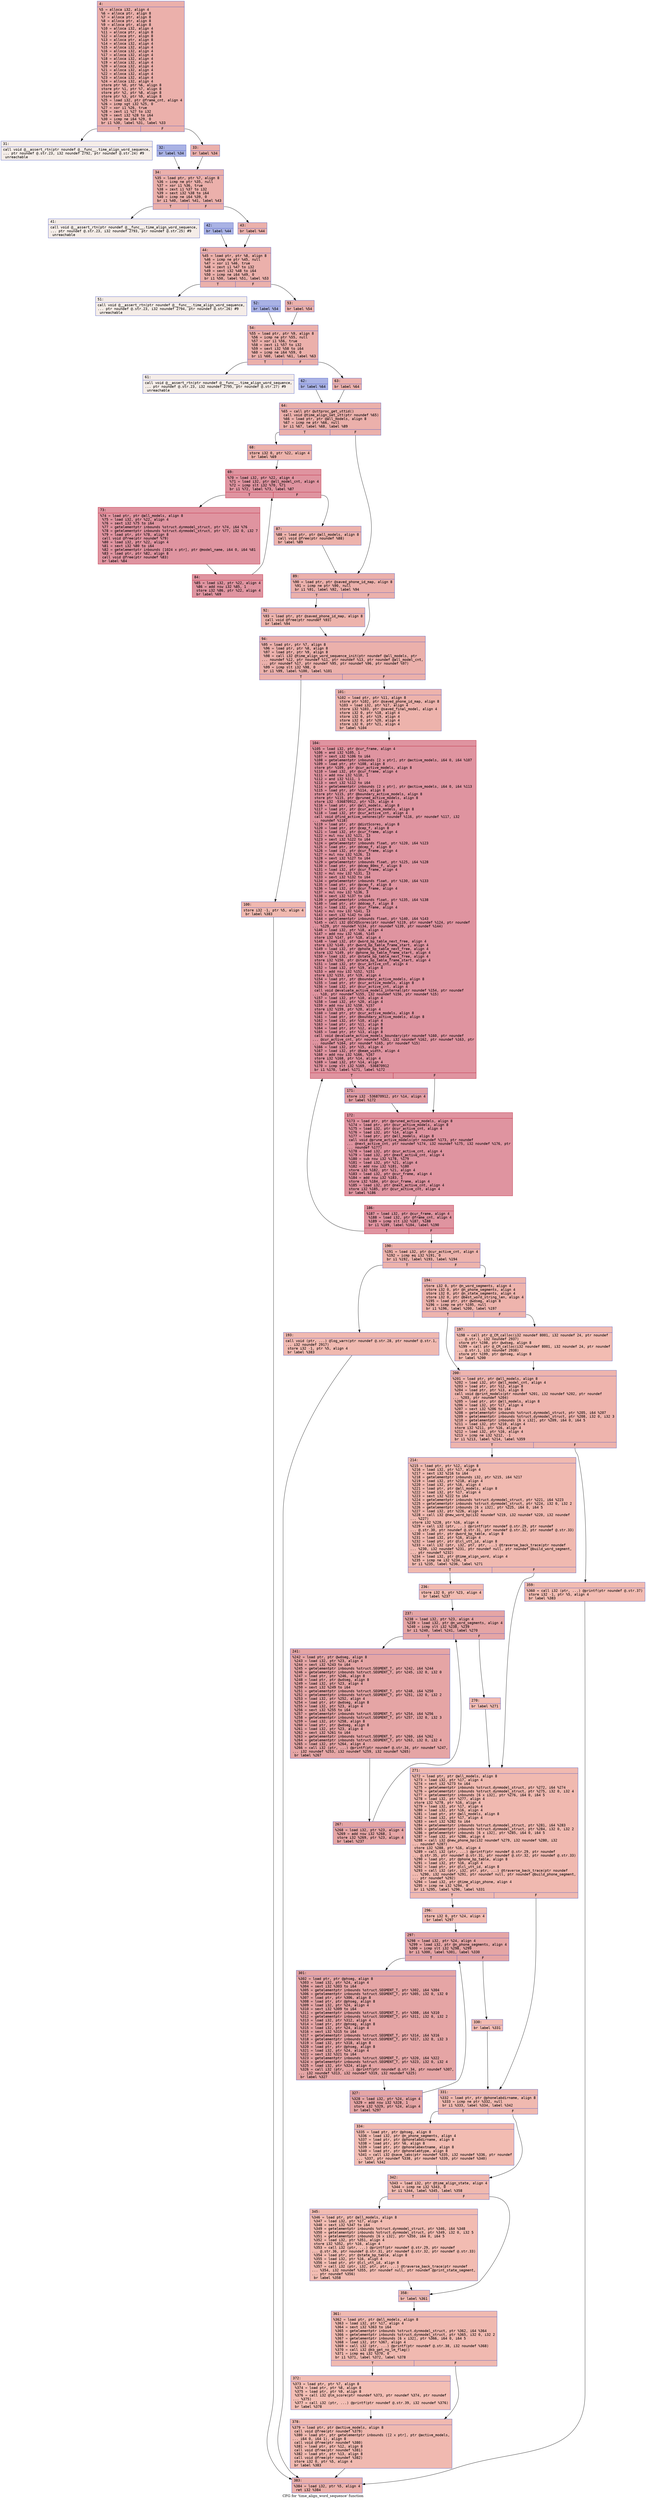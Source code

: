 digraph "CFG for 'time_align_word_sequence' function" {
	label="CFG for 'time_align_word_sequence' function";

	Node0x600000d3d810 [shape=record,color="#3d50c3ff", style=filled, fillcolor="#d24b4070" fontname="Courier",label="{4:\l|  %5 = alloca i32, align 4\l  %6 = alloca ptr, align 8\l  %7 = alloca ptr, align 8\l  %8 = alloca ptr, align 8\l  %9 = alloca ptr, align 8\l  %10 = alloca i32, align 4\l  %11 = alloca ptr, align 8\l  %12 = alloca ptr, align 8\l  %13 = alloca ptr, align 8\l  %14 = alloca i32, align 4\l  %15 = alloca i32, align 4\l  %16 = alloca i32, align 4\l  %17 = alloca i32, align 4\l  %18 = alloca i32, align 4\l  %19 = alloca i32, align 4\l  %20 = alloca i32, align 4\l  %21 = alloca i32, align 4\l  %22 = alloca i32, align 4\l  %23 = alloca i32, align 4\l  %24 = alloca i32, align 4\l  store ptr %0, ptr %6, align 8\l  store ptr %1, ptr %7, align 8\l  store ptr %2, ptr %8, align 8\l  store ptr %3, ptr %9, align 8\l  %25 = load i32, ptr @frame_cnt, align 4\l  %26 = icmp sgt i32 %25, 0\l  %27 = xor i1 %26, true\l  %28 = zext i1 %27 to i32\l  %29 = sext i32 %28 to i64\l  %30 = icmp ne i64 %29, 0\l  br i1 %30, label %31, label %33\l|{<s0>T|<s1>F}}"];
	Node0x600000d3d810:s0 -> Node0x600000d3d860[tooltip="4 -> 31\nProbability 0.00%" ];
	Node0x600000d3d810:s1 -> Node0x600000d3d900[tooltip="4 -> 33\nProbability 100.00%" ];
	Node0x600000d3d860 [shape=record,color="#3d50c3ff", style=filled, fillcolor="#e8d6cc70" fontname="Courier",label="{31:\l|  call void @__assert_rtn(ptr noundef @__func__.time_align_word_sequence,\l... ptr noundef @.str.23, i32 noundef 2792, ptr noundef @.str.24) #9\l  unreachable\l}"];
	Node0x600000d3d8b0 [shape=record,color="#3d50c3ff", style=filled, fillcolor="#3d50c370" fontname="Courier",label="{32:\l|  br label %34\l}"];
	Node0x600000d3d8b0 -> Node0x600000d3d950[tooltip="32 -> 34\nProbability 100.00%" ];
	Node0x600000d3d900 [shape=record,color="#3d50c3ff", style=filled, fillcolor="#d24b4070" fontname="Courier",label="{33:\l|  br label %34\l}"];
	Node0x600000d3d900 -> Node0x600000d3d950[tooltip="33 -> 34\nProbability 100.00%" ];
	Node0x600000d3d950 [shape=record,color="#3d50c3ff", style=filled, fillcolor="#d24b4070" fontname="Courier",label="{34:\l|  %35 = load ptr, ptr %7, align 8\l  %36 = icmp ne ptr %35, null\l  %37 = xor i1 %36, true\l  %38 = zext i1 %37 to i32\l  %39 = sext i32 %38 to i64\l  %40 = icmp ne i64 %39, 0\l  br i1 %40, label %41, label %43\l|{<s0>T|<s1>F}}"];
	Node0x600000d3d950:s0 -> Node0x600000d3d9a0[tooltip="34 -> 41\nProbability 0.00%" ];
	Node0x600000d3d950:s1 -> Node0x600000d3da40[tooltip="34 -> 43\nProbability 100.00%" ];
	Node0x600000d3d9a0 [shape=record,color="#3d50c3ff", style=filled, fillcolor="#e8d6cc70" fontname="Courier",label="{41:\l|  call void @__assert_rtn(ptr noundef @__func__.time_align_word_sequence,\l... ptr noundef @.str.23, i32 noundef 2793, ptr noundef @.str.25) #9\l  unreachable\l}"];
	Node0x600000d3d9f0 [shape=record,color="#3d50c3ff", style=filled, fillcolor="#3d50c370" fontname="Courier",label="{42:\l|  br label %44\l}"];
	Node0x600000d3d9f0 -> Node0x600000d3da90[tooltip="42 -> 44\nProbability 100.00%" ];
	Node0x600000d3da40 [shape=record,color="#3d50c3ff", style=filled, fillcolor="#d24b4070" fontname="Courier",label="{43:\l|  br label %44\l}"];
	Node0x600000d3da40 -> Node0x600000d3da90[tooltip="43 -> 44\nProbability 100.00%" ];
	Node0x600000d3da90 [shape=record,color="#3d50c3ff", style=filled, fillcolor="#d24b4070" fontname="Courier",label="{44:\l|  %45 = load ptr, ptr %8, align 8\l  %46 = icmp ne ptr %45, null\l  %47 = xor i1 %46, true\l  %48 = zext i1 %47 to i32\l  %49 = sext i32 %48 to i64\l  %50 = icmp ne i64 %49, 0\l  br i1 %50, label %51, label %53\l|{<s0>T|<s1>F}}"];
	Node0x600000d3da90:s0 -> Node0x600000d3dae0[tooltip="44 -> 51\nProbability 0.00%" ];
	Node0x600000d3da90:s1 -> Node0x600000d3db80[tooltip="44 -> 53\nProbability 100.00%" ];
	Node0x600000d3dae0 [shape=record,color="#3d50c3ff", style=filled, fillcolor="#e8d6cc70" fontname="Courier",label="{51:\l|  call void @__assert_rtn(ptr noundef @__func__.time_align_word_sequence,\l... ptr noundef @.str.23, i32 noundef 2794, ptr noundef @.str.26) #9\l  unreachable\l}"];
	Node0x600000d3db30 [shape=record,color="#3d50c3ff", style=filled, fillcolor="#3d50c370" fontname="Courier",label="{52:\l|  br label %54\l}"];
	Node0x600000d3db30 -> Node0x600000d3dbd0[tooltip="52 -> 54\nProbability 100.00%" ];
	Node0x600000d3db80 [shape=record,color="#3d50c3ff", style=filled, fillcolor="#d24b4070" fontname="Courier",label="{53:\l|  br label %54\l}"];
	Node0x600000d3db80 -> Node0x600000d3dbd0[tooltip="53 -> 54\nProbability 100.00%" ];
	Node0x600000d3dbd0 [shape=record,color="#3d50c3ff", style=filled, fillcolor="#d24b4070" fontname="Courier",label="{54:\l|  %55 = load ptr, ptr %9, align 8\l  %56 = icmp ne ptr %55, null\l  %57 = xor i1 %56, true\l  %58 = zext i1 %57 to i32\l  %59 = sext i32 %58 to i64\l  %60 = icmp ne i64 %59, 0\l  br i1 %60, label %61, label %63\l|{<s0>T|<s1>F}}"];
	Node0x600000d3dbd0:s0 -> Node0x600000d3dc20[tooltip="54 -> 61\nProbability 0.00%" ];
	Node0x600000d3dbd0:s1 -> Node0x600000d3dcc0[tooltip="54 -> 63\nProbability 100.00%" ];
	Node0x600000d3dc20 [shape=record,color="#3d50c3ff", style=filled, fillcolor="#e8d6cc70" fontname="Courier",label="{61:\l|  call void @__assert_rtn(ptr noundef @__func__.time_align_word_sequence,\l... ptr noundef @.str.23, i32 noundef 2795, ptr noundef @.str.27) #9\l  unreachable\l}"];
	Node0x600000d3dc70 [shape=record,color="#3d50c3ff", style=filled, fillcolor="#3d50c370" fontname="Courier",label="{62:\l|  br label %64\l}"];
	Node0x600000d3dc70 -> Node0x600000d3dd10[tooltip="62 -> 64\nProbability 100.00%" ];
	Node0x600000d3dcc0 [shape=record,color="#3d50c3ff", style=filled, fillcolor="#d24b4070" fontname="Courier",label="{63:\l|  br label %64\l}"];
	Node0x600000d3dcc0 -> Node0x600000d3dd10[tooltip="63 -> 64\nProbability 100.00%" ];
	Node0x600000d3dd10 [shape=record,color="#3d50c3ff", style=filled, fillcolor="#d24b4070" fontname="Courier",label="{64:\l|  %65 = call ptr @uttproc_get_uttid()\l  call void @time_align_set_utt(ptr noundef %65)\l  %66 = load ptr, ptr @all_models, align 8\l  %67 = icmp ne ptr %66, null\l  br i1 %67, label %68, label %89\l|{<s0>T|<s1>F}}"];
	Node0x600000d3dd10:s0 -> Node0x600000d3dd60[tooltip="64 -> 68\nProbability 62.50%" ];
	Node0x600000d3dd10:s1 -> Node0x600000d3def0[tooltip="64 -> 89\nProbability 37.50%" ];
	Node0x600000d3dd60 [shape=record,color="#3d50c3ff", style=filled, fillcolor="#d6524470" fontname="Courier",label="{68:\l|  store i32 0, ptr %22, align 4\l  br label %69\l}"];
	Node0x600000d3dd60 -> Node0x600000d3ddb0[tooltip="68 -> 69\nProbability 100.00%" ];
	Node0x600000d3ddb0 [shape=record,color="#b70d28ff", style=filled, fillcolor="#b70d2870" fontname="Courier",label="{69:\l|  %70 = load i32, ptr %22, align 4\l  %71 = load i32, ptr @all_model_cnt, align 4\l  %72 = icmp slt i32 %70, %71\l  br i1 %72, label %73, label %87\l|{<s0>T|<s1>F}}"];
	Node0x600000d3ddb0:s0 -> Node0x600000d3de00[tooltip="69 -> 73\nProbability 96.88%" ];
	Node0x600000d3ddb0:s1 -> Node0x600000d3dea0[tooltip="69 -> 87\nProbability 3.12%" ];
	Node0x600000d3de00 [shape=record,color="#b70d28ff", style=filled, fillcolor="#b70d2870" fontname="Courier",label="{73:\l|  %74 = load ptr, ptr @all_models, align 8\l  %75 = load i32, ptr %22, align 4\l  %76 = sext i32 %75 to i64\l  %77 = getelementptr inbounds %struct.dynmodel_struct, ptr %74, i64 %76\l  %78 = getelementptr inbounds %struct.dynmodel_struct, ptr %77, i32 0, i32 7\l  %79 = load ptr, ptr %78, align 8\l  call void @free(ptr noundef %79)\l  %80 = load i32, ptr %22, align 4\l  %81 = sext i32 %80 to i64\l  %82 = getelementptr inbounds [1024 x ptr], ptr @model_name, i64 0, i64 %81\l  %83 = load ptr, ptr %82, align 8\l  call void @free(ptr noundef %83)\l  br label %84\l}"];
	Node0x600000d3de00 -> Node0x600000d3de50[tooltip="73 -> 84\nProbability 100.00%" ];
	Node0x600000d3de50 [shape=record,color="#b70d28ff", style=filled, fillcolor="#b70d2870" fontname="Courier",label="{84:\l|  %85 = load i32, ptr %22, align 4\l  %86 = add nsw i32 %85, 1\l  store i32 %86, ptr %22, align 4\l  br label %69\l}"];
	Node0x600000d3de50 -> Node0x600000d3ddb0[tooltip="84 -> 69\nProbability 100.00%" ];
	Node0x600000d3dea0 [shape=record,color="#3d50c3ff", style=filled, fillcolor="#d6524470" fontname="Courier",label="{87:\l|  %88 = load ptr, ptr @all_models, align 8\l  call void @free(ptr noundef %88)\l  br label %89\l}"];
	Node0x600000d3dea0 -> Node0x600000d3def0[tooltip="87 -> 89\nProbability 100.00%" ];
	Node0x600000d3def0 [shape=record,color="#3d50c3ff", style=filled, fillcolor="#d24b4070" fontname="Courier",label="{89:\l|  %90 = load ptr, ptr @saved_phone_id_map, align 8\l  %91 = icmp ne ptr %90, null\l  br i1 %91, label %92, label %94\l|{<s0>T|<s1>F}}"];
	Node0x600000d3def0:s0 -> Node0x600000d3df40[tooltip="89 -> 92\nProbability 62.50%" ];
	Node0x600000d3def0:s1 -> Node0x600000d3df90[tooltip="89 -> 94\nProbability 37.50%" ];
	Node0x600000d3df40 [shape=record,color="#3d50c3ff", style=filled, fillcolor="#d6524470" fontname="Courier",label="{92:\l|  %93 = load ptr, ptr @saved_phone_id_map, align 8\l  call void @free(ptr noundef %93)\l  br label %94\l}"];
	Node0x600000d3df40 -> Node0x600000d3df90[tooltip="92 -> 94\nProbability 100.00%" ];
	Node0x600000d3df90 [shape=record,color="#3d50c3ff", style=filled, fillcolor="#d24b4070" fontname="Courier",label="{94:\l|  %95 = load ptr, ptr %7, align 8\l  %96 = load ptr, ptr %8, align 8\l  %97 = load ptr, ptr %9, align 8\l  %98 = call i32 @time_align_word_sequence_init(ptr noundef @all_models, ptr\l... noundef %12, ptr noundef %11, ptr noundef %13, ptr noundef @all_model_cnt,\l... ptr noundef %17, ptr noundef %95, ptr noundef %96, ptr noundef %97)\l  %99 = icmp slt i32 %98, 0\l  br i1 %99, label %100, label %101\l|{<s0>T|<s1>F}}"];
	Node0x600000d3df90:s0 -> Node0x600000d3dfe0[tooltip="94 -> 100\nProbability 37.50%" ];
	Node0x600000d3df90:s1 -> Node0x600000d3e030[tooltip="94 -> 101\nProbability 62.50%" ];
	Node0x600000d3dfe0 [shape=record,color="#3d50c3ff", style=filled, fillcolor="#dc5d4a70" fontname="Courier",label="{100:\l|  store i32 -1, ptr %5, align 4\l  br label %383\l}"];
	Node0x600000d3dfe0 -> Node0x600000d3e9e0[tooltip="100 -> 383\nProbability 100.00%" ];
	Node0x600000d3e030 [shape=record,color="#3d50c3ff", style=filled, fillcolor="#d6524470" fontname="Courier",label="{101:\l|  %102 = load ptr, ptr %11, align 8\l  store ptr %102, ptr @saved_phone_id_map, align 8\l  %103 = load i32, ptr %17, align 4\l  store i32 %103, ptr @saved_final_model, align 4\l  store i32 0, ptr %18, align 4\l  store i32 0, ptr %19, align 4\l  store i32 0, ptr %20, align 4\l  store i32 0, ptr %21, align 4\l  br label %104\l}"];
	Node0x600000d3e030 -> Node0x600000d3e080[tooltip="101 -> 104\nProbability 100.00%" ];
	Node0x600000d3e080 [shape=record,color="#b70d28ff", style=filled, fillcolor="#b70d2870" fontname="Courier",label="{104:\l|  %105 = load i32, ptr @cur_frame, align 4\l  %106 = and i32 %105, 1\l  %107 = sext i32 %106 to i64\l  %108 = getelementptr inbounds [2 x ptr], ptr @active_models, i64 0, i64 %107\l  %109 = load ptr, ptr %108, align 8\l  store ptr %109, ptr @cur_active_models, align 8\l  %110 = load i32, ptr @cur_frame, align 4\l  %111 = add nsw i32 %110, 1\l  %112 = and i32 %111, 1\l  %113 = sext i32 %112 to i64\l  %114 = getelementptr inbounds [2 x ptr], ptr @active_models, i64 0, i64 %113\l  %115 = load ptr, ptr %114, align 8\l  store ptr %115, ptr @boundary_active_models, align 8\l  store ptr %115, ptr @pruned_active_models, align 8\l  store i32 -536870912, ptr %15, align 4\l  %116 = load ptr, ptr @all_models, align 8\l  %117 = load ptr, ptr @cur_active_models, align 8\l  %118 = load i32, ptr @cur_active_cnt, align 4\l  call void @find_active_senones(ptr noundef %116, ptr noundef %117, i32\l... noundef %118)\l  %119 = load ptr, ptr @distScores, align 8\l  %120 = load ptr, ptr @cep_f, align 8\l  %121 = load i32, ptr @cur_frame, align 4\l  %122 = mul nsw i32 %121, 13\l  %123 = sext i32 %122 to i64\l  %124 = getelementptr inbounds float, ptr %120, i64 %123\l  %125 = load ptr, ptr @dcep_f, align 8\l  %126 = load i32, ptr @cur_frame, align 4\l  %127 = mul nsw i32 %126, 13\l  %128 = sext i32 %127 to i64\l  %129 = getelementptr inbounds float, ptr %125, i64 %128\l  %130 = load ptr, ptr @dcep_80ms_f, align 8\l  %131 = load i32, ptr @cur_frame, align 4\l  %132 = mul nsw i32 %131, 13\l  %133 = sext i32 %132 to i64\l  %134 = getelementptr inbounds float, ptr %130, i64 %133\l  %135 = load ptr, ptr @pcep_f, align 8\l  %136 = load i32, ptr @cur_frame, align 4\l  %137 = mul nsw i32 %136, 3\l  %138 = sext i32 %137 to i64\l  %139 = getelementptr inbounds float, ptr %135, i64 %138\l  %140 = load ptr, ptr @ddcep_f, align 8\l  %141 = load i32, ptr @cur_frame, align 4\l  %142 = mul nsw i32 %141, 13\l  %143 = sext i32 %142 to i64\l  %144 = getelementptr inbounds float, ptr %140, i64 %143\l  %145 = call i32 @SCVQScores(ptr noundef %119, ptr noundef %124, ptr noundef\l... %129, ptr noundef %134, ptr noundef %139, ptr noundef %144)\l  %146 = load i32, ptr %18, align 4\l  %147 = add nsw i32 %146, %145\l  store i32 %147, ptr %18, align 4\l  %148 = load i32, ptr @word_bp_table_next_free, align 4\l  store i32 %148, ptr @word_bp_table_frame_start, align 4\l  %149 = load i32, ptr @phone_bp_table_next_free, align 4\l  store i32 %149, ptr @phone_bp_table_frame_start, align 4\l  %150 = load i32, ptr @state_bp_table_next_free, align 4\l  store i32 %150, ptr @state_bp_table_frame_start, align 4\l  %151 = load i32, ptr @cur_active_cnt, align 4\l  %152 = load i32, ptr %19, align 4\l  %153 = add nsw i32 %152, %151\l  store i32 %153, ptr %19, align 4\l  %154 = load ptr, ptr @boundary_active_models, align 8\l  %155 = load ptr, ptr @cur_active_models, align 8\l  %156 = load i32, ptr @cur_active_cnt, align 4\l  call void @evaluate_active_models_internal(ptr noundef %154, ptr noundef\l... %10, ptr noundef %155, i32 noundef %156, ptr noundef %15)\l  %157 = load i32, ptr %10, align 4\l  %158 = load i32, ptr %20, align 4\l  %159 = add nsw i32 %158, %157\l  store i32 %159, ptr %20, align 4\l  %160 = load ptr, ptr @cur_active_models, align 8\l  %161 = load ptr, ptr @boundary_active_models, align 8\l  %162 = load i32, ptr %10, align 4\l  %163 = load ptr, ptr %11, align 8\l  %164 = load ptr, ptr %12, align 8\l  %165 = load ptr, ptr %13, align 8\l  call void @evaluate_active_models_boundary(ptr noundef %160, ptr noundef\l... @cur_active_cnt, ptr noundef %161, i32 noundef %162, ptr noundef %163, ptr\l... noundef %164, ptr noundef %165, ptr noundef %15)\l  %166 = load i32, ptr %15, align 4\l  %167 = load i32, ptr @beam_width, align 4\l  %168 = add nsw i32 %166, %167\l  store i32 %168, ptr %14, align 4\l  %169 = load i32, ptr %14, align 4\l  %170 = icmp slt i32 %169, -536870912\l  br i1 %170, label %171, label %172\l|{<s0>T|<s1>F}}"];
	Node0x600000d3e080:s0 -> Node0x600000d3e0d0[tooltip="104 -> 171\nProbability 50.00%" ];
	Node0x600000d3e080:s1 -> Node0x600000d3e120[tooltip="104 -> 172\nProbability 50.00%" ];
	Node0x600000d3e0d0 [shape=record,color="#3d50c3ff", style=filled, fillcolor="#be242e70" fontname="Courier",label="{171:\l|  store i32 -536870912, ptr %14, align 4\l  br label %172\l}"];
	Node0x600000d3e0d0 -> Node0x600000d3e120[tooltip="171 -> 172\nProbability 100.00%" ];
	Node0x600000d3e120 [shape=record,color="#b70d28ff", style=filled, fillcolor="#b70d2870" fontname="Courier",label="{172:\l|  %173 = load ptr, ptr @pruned_active_models, align 8\l  %174 = load ptr, ptr @cur_active_models, align 8\l  %175 = load i32, ptr @cur_active_cnt, align 4\l  %176 = load i32, ptr %14, align 4\l  %177 = load ptr, ptr @all_models, align 8\l  call void @prune_active_models(ptr noundef %173, ptr noundef\l... @next_active_cnt, ptr noundef %174, i32 noundef %175, i32 noundef %176, ptr\l... noundef %177)\l  %178 = load i32, ptr @cur_active_cnt, align 4\l  %179 = load i32, ptr @next_active_cnt, align 4\l  %180 = sub nsw i32 %178, %179\l  %181 = load i32, ptr %21, align 4\l  %182 = add nsw i32 %181, %180\l  store i32 %182, ptr %21, align 4\l  %183 = load i32, ptr @cur_frame, align 4\l  %184 = add nsw i32 %183, 1\l  store i32 %184, ptr @cur_frame, align 4\l  %185 = load i32, ptr @next_active_cnt, align 4\l  store i32 %185, ptr @cur_active_cnt, align 4\l  br label %186\l}"];
	Node0x600000d3e120 -> Node0x600000d3e170[tooltip="172 -> 186\nProbability 100.00%" ];
	Node0x600000d3e170 [shape=record,color="#b70d28ff", style=filled, fillcolor="#b70d2870" fontname="Courier",label="{186:\l|  %187 = load i32, ptr @cur_frame, align 4\l  %188 = load i32, ptr @frame_cnt, align 4\l  %189 = icmp slt i32 %187, %188\l  br i1 %189, label %104, label %190\l|{<s0>T|<s1>F}}"];
	Node0x600000d3e170:s0 -> Node0x600000d3e080[tooltip="186 -> 104\nProbability 96.88%" ];
	Node0x600000d3e170:s1 -> Node0x600000d3e1c0[tooltip="186 -> 190\nProbability 3.12%" ];
	Node0x600000d3e1c0 [shape=record,color="#3d50c3ff", style=filled, fillcolor="#d6524470" fontname="Courier",label="{190:\l|  %191 = load i32, ptr @cur_active_cnt, align 4\l  %192 = icmp eq i32 %191, 0\l  br i1 %192, label %193, label %194\l|{<s0>T|<s1>F}}"];
	Node0x600000d3e1c0:s0 -> Node0x600000d3e210[tooltip="190 -> 193\nProbability 37.50%" ];
	Node0x600000d3e1c0:s1 -> Node0x600000d3e260[tooltip="190 -> 194\nProbability 62.50%" ];
	Node0x600000d3e210 [shape=record,color="#3d50c3ff", style=filled, fillcolor="#de614d70" fontname="Courier",label="{193:\l|  call void (ptr, ...) @log_warn(ptr noundef @.str.28, ptr noundef @.str.1,\l... i32 noundef 2917)\l  store i32 -1, ptr %5, align 4\l  br label %383\l}"];
	Node0x600000d3e210 -> Node0x600000d3e9e0[tooltip="193 -> 383\nProbability 100.00%" ];
	Node0x600000d3e260 [shape=record,color="#3d50c3ff", style=filled, fillcolor="#d8564670" fontname="Courier",label="{194:\l|  store i32 0, ptr @n_word_segments, align 4\l  store i32 0, ptr @n_phone_segments, align 4\l  store i32 0, ptr @n_state_segments, align 4\l  store i32 0, ptr @best_word_string_len, align 4\l  %195 = load ptr, ptr @wdseg, align 8\l  %196 = icmp ne ptr %195, null\l  br i1 %196, label %200, label %197\l|{<s0>T|<s1>F}}"];
	Node0x600000d3e260:s0 -> Node0x600000d3e300[tooltip="194 -> 200\nProbability 62.50%" ];
	Node0x600000d3e260:s1 -> Node0x600000d3e2b0[tooltip="194 -> 197\nProbability 37.50%" ];
	Node0x600000d3e2b0 [shape=record,color="#3d50c3ff", style=filled, fillcolor="#e1675170" fontname="Courier",label="{197:\l|  %198 = call ptr @_CM_calloc(i32 noundef 8001, i32 noundef 24, ptr noundef\l... @.str.1, i32 noundef 2937)\l  store ptr %198, ptr @wdseg, align 8\l  %199 = call ptr @_CM_calloc(i32 noundef 8001, i32 noundef 24, ptr noundef\l... @.str.1, i32 noundef 2938)\l  store ptr %199, ptr @phseg, align 8\l  br label %200\l}"];
	Node0x600000d3e2b0 -> Node0x600000d3e300[tooltip="197 -> 200\nProbability 100.00%" ];
	Node0x600000d3e300 [shape=record,color="#3d50c3ff", style=filled, fillcolor="#d8564670" fontname="Courier",label="{200:\l|  %201 = load ptr, ptr @all_models, align 8\l  %202 = load i32, ptr @all_model_cnt, align 4\l  %203 = load ptr, ptr %12, align 8\l  %204 = load ptr, ptr %13, align 8\l  call void @print_models(ptr noundef %201, i32 noundef %202, ptr noundef\l... %203, ptr noundef %204)\l  %205 = load ptr, ptr @all_models, align 8\l  %206 = load i32, ptr %17, align 4\l  %207 = sext i32 %206 to i64\l  %208 = getelementptr inbounds %struct.dynmodel_struct, ptr %205, i64 %207\l  %209 = getelementptr inbounds %struct.dynmodel_struct, ptr %208, i32 0, i32 3\l  %210 = getelementptr inbounds [6 x i32], ptr %209, i64 0, i64 5\l  %211 = load i32, ptr %210, align 4\l  store i32 %211, ptr %16, align 4\l  %212 = load i32, ptr %16, align 4\l  %213 = icmp ne i32 %212, -1\l  br i1 %213, label %214, label %359\l|{<s0>T|<s1>F}}"];
	Node0x600000d3e300:s0 -> Node0x600000d3e350[tooltip="200 -> 214\nProbability 62.50%" ];
	Node0x600000d3e300:s1 -> Node0x600000d3e8a0[tooltip="200 -> 359\nProbability 37.50%" ];
	Node0x600000d3e350 [shape=record,color="#3d50c3ff", style=filled, fillcolor="#de614d70" fontname="Courier",label="{214:\l|  %215 = load ptr, ptr %12, align 8\l  %216 = load i32, ptr %17, align 4\l  %217 = sext i32 %216 to i64\l  %218 = getelementptr inbounds i32, ptr %215, i64 %217\l  %219 = load i32, ptr %218, align 4\l  %220 = load i32, ptr %16, align 4\l  %221 = load ptr, ptr @all_models, align 8\l  %222 = load i32, ptr %17, align 4\l  %223 = sext i32 %222 to i64\l  %224 = getelementptr inbounds %struct.dynmodel_struct, ptr %221, i64 %223\l  %225 = getelementptr inbounds %struct.dynmodel_struct, ptr %224, i32 0, i32 2\l  %226 = getelementptr inbounds [6 x i32], ptr %225, i64 0, i64 5\l  %227 = load i32, ptr %226, align 4\l  %228 = call i32 @new_word_bp(i32 noundef %219, i32 noundef %220, i32 noundef\l... %227)\l  store i32 %228, ptr %16, align 4\l  %229 = call i32 (ptr, ...) @printf(ptr noundef @.str.29, ptr noundef\l... @.str.30, ptr noundef @.str.31, ptr noundef @.str.32, ptr noundef @.str.33)\l  %230 = load ptr, ptr @word_bp_table, align 8\l  %231 = load i32, ptr %16, align 4\l  %232 = load ptr, ptr @lcl_utt_id, align 8\l  %233 = call i32 (ptr, i32, ptr, ptr, ...) @traverse_back_trace(ptr noundef\l... %230, i32 noundef %231, ptr noundef null, ptr noundef @build_word_segment,\l... ptr noundef %232)\l  %234 = load i32, ptr @time_align_word, align 4\l  %235 = icmp ne i32 %234, 0\l  br i1 %235, label %236, label %271\l|{<s0>T|<s1>F}}"];
	Node0x600000d3e350:s0 -> Node0x600000d3e3a0[tooltip="214 -> 236\nProbability 62.50%" ];
	Node0x600000d3e350:s1 -> Node0x600000d3e530[tooltip="214 -> 271\nProbability 37.50%" ];
	Node0x600000d3e3a0 [shape=record,color="#3d50c3ff", style=filled, fillcolor="#e1675170" fontname="Courier",label="{236:\l|  store i32 0, ptr %23, align 4\l  br label %237\l}"];
	Node0x600000d3e3a0 -> Node0x600000d3e3f0[tooltip="236 -> 237\nProbability 100.00%" ];
	Node0x600000d3e3f0 [shape=record,color="#3d50c3ff", style=filled, fillcolor="#c5333470" fontname="Courier",label="{237:\l|  %238 = load i32, ptr %23, align 4\l  %239 = load i32, ptr @n_word_segments, align 4\l  %240 = icmp slt i32 %238, %239\l  br i1 %240, label %241, label %270\l|{<s0>T|<s1>F}}"];
	Node0x600000d3e3f0:s0 -> Node0x600000d3e440[tooltip="237 -> 241\nProbability 96.88%" ];
	Node0x600000d3e3f0:s1 -> Node0x600000d3e4e0[tooltip="237 -> 270\nProbability 3.12%" ];
	Node0x600000d3e440 [shape=record,color="#3d50c3ff", style=filled, fillcolor="#c5333470" fontname="Courier",label="{241:\l|  %242 = load ptr, ptr @wdseg, align 8\l  %243 = load i32, ptr %23, align 4\l  %244 = sext i32 %243 to i64\l  %245 = getelementptr inbounds %struct.SEGMENT_T, ptr %242, i64 %244\l  %246 = getelementptr inbounds %struct.SEGMENT_T, ptr %245, i32 0, i32 0\l  %247 = load ptr, ptr %246, align 8\l  %248 = load ptr, ptr @wdseg, align 8\l  %249 = load i32, ptr %23, align 4\l  %250 = sext i32 %249 to i64\l  %251 = getelementptr inbounds %struct.SEGMENT_T, ptr %248, i64 %250\l  %252 = getelementptr inbounds %struct.SEGMENT_T, ptr %251, i32 0, i32 2\l  %253 = load i32, ptr %252, align 4\l  %254 = load ptr, ptr @wdseg, align 8\l  %255 = load i32, ptr %23, align 4\l  %256 = sext i32 %255 to i64\l  %257 = getelementptr inbounds %struct.SEGMENT_T, ptr %254, i64 %256\l  %258 = getelementptr inbounds %struct.SEGMENT_T, ptr %257, i32 0, i32 3\l  %259 = load i32, ptr %258, align 8\l  %260 = load ptr, ptr @wdseg, align 8\l  %261 = load i32, ptr %23, align 4\l  %262 = sext i32 %261 to i64\l  %263 = getelementptr inbounds %struct.SEGMENT_T, ptr %260, i64 %262\l  %264 = getelementptr inbounds %struct.SEGMENT_T, ptr %263, i32 0, i32 4\l  %265 = load i32, ptr %264, align 4\l  %266 = call i32 (ptr, ...) @printf(ptr noundef @.str.34, ptr noundef %247,\l... i32 noundef %253, i32 noundef %259, i32 noundef %265)\l  br label %267\l}"];
	Node0x600000d3e440 -> Node0x600000d3e490[tooltip="241 -> 267\nProbability 100.00%" ];
	Node0x600000d3e490 [shape=record,color="#3d50c3ff", style=filled, fillcolor="#c5333470" fontname="Courier",label="{267:\l|  %268 = load i32, ptr %23, align 4\l  %269 = add nsw i32 %268, 1\l  store i32 %269, ptr %23, align 4\l  br label %237\l}"];
	Node0x600000d3e490 -> Node0x600000d3e3f0[tooltip="267 -> 237\nProbability 100.00%" ];
	Node0x600000d3e4e0 [shape=record,color="#3d50c3ff", style=filled, fillcolor="#e1675170" fontname="Courier",label="{270:\l|  br label %271\l}"];
	Node0x600000d3e4e0 -> Node0x600000d3e530[tooltip="270 -> 271\nProbability 100.00%" ];
	Node0x600000d3e530 [shape=record,color="#3d50c3ff", style=filled, fillcolor="#de614d70" fontname="Courier",label="{271:\l|  %272 = load ptr, ptr @all_models, align 8\l  %273 = load i32, ptr %17, align 4\l  %274 = sext i32 %273 to i64\l  %275 = getelementptr inbounds %struct.dynmodel_struct, ptr %272, i64 %274\l  %276 = getelementptr inbounds %struct.dynmodel_struct, ptr %275, i32 0, i32 4\l  %277 = getelementptr inbounds [6 x i32], ptr %276, i64 0, i64 5\l  %278 = load i32, ptr %277, align 4\l  store i32 %278, ptr %16, align 4\l  %279 = load i32, ptr %17, align 4\l  %280 = load i32, ptr %16, align 4\l  %281 = load ptr, ptr @all_models, align 8\l  %282 = load i32, ptr %17, align 4\l  %283 = sext i32 %282 to i64\l  %284 = getelementptr inbounds %struct.dynmodel_struct, ptr %281, i64 %283\l  %285 = getelementptr inbounds %struct.dynmodel_struct, ptr %284, i32 0, i32 2\l  %286 = getelementptr inbounds [6 x i32], ptr %285, i64 0, i64 5\l  %287 = load i32, ptr %286, align 4\l  %288 = call i32 @new_phone_bp(i32 noundef %279, i32 noundef %280, i32\l... noundef %287)\l  store i32 %288, ptr %16, align 4\l  %289 = call i32 (ptr, ...) @printf(ptr noundef @.str.29, ptr noundef\l... @.str.35, ptr noundef @.str.31, ptr noundef @.str.32, ptr noundef @.str.33)\l  %290 = load ptr, ptr @phone_bp_table, align 8\l  %291 = load i32, ptr %16, align 4\l  %292 = load ptr, ptr @lcl_utt_id, align 8\l  %293 = call i32 (ptr, i32, ptr, ptr, ...) @traverse_back_trace(ptr noundef\l... %290, i32 noundef %291, ptr noundef null, ptr noundef @build_phone_segment,\l... ptr noundef %292)\l  %294 = load i32, ptr @time_align_phone, align 4\l  %295 = icmp ne i32 %294, 0\l  br i1 %295, label %296, label %331\l|{<s0>T|<s1>F}}"];
	Node0x600000d3e530:s0 -> Node0x600000d3e580[tooltip="271 -> 296\nProbability 62.50%" ];
	Node0x600000d3e530:s1 -> Node0x600000d3e710[tooltip="271 -> 331\nProbability 37.50%" ];
	Node0x600000d3e580 [shape=record,color="#3d50c3ff", style=filled, fillcolor="#e1675170" fontname="Courier",label="{296:\l|  store i32 0, ptr %24, align 4\l  br label %297\l}"];
	Node0x600000d3e580 -> Node0x600000d3e5d0[tooltip="296 -> 297\nProbability 100.00%" ];
	Node0x600000d3e5d0 [shape=record,color="#3d50c3ff", style=filled, fillcolor="#c5333470" fontname="Courier",label="{297:\l|  %298 = load i32, ptr %24, align 4\l  %299 = load i32, ptr @n_phone_segments, align 4\l  %300 = icmp slt i32 %298, %299\l  br i1 %300, label %301, label %330\l|{<s0>T|<s1>F}}"];
	Node0x600000d3e5d0:s0 -> Node0x600000d3e620[tooltip="297 -> 301\nProbability 96.88%" ];
	Node0x600000d3e5d0:s1 -> Node0x600000d3e6c0[tooltip="297 -> 330\nProbability 3.12%" ];
	Node0x600000d3e620 [shape=record,color="#3d50c3ff", style=filled, fillcolor="#c5333470" fontname="Courier",label="{301:\l|  %302 = load ptr, ptr @phseg, align 8\l  %303 = load i32, ptr %24, align 4\l  %304 = sext i32 %303 to i64\l  %305 = getelementptr inbounds %struct.SEGMENT_T, ptr %302, i64 %304\l  %306 = getelementptr inbounds %struct.SEGMENT_T, ptr %305, i32 0, i32 0\l  %307 = load ptr, ptr %306, align 8\l  %308 = load ptr, ptr @phseg, align 8\l  %309 = load i32, ptr %24, align 4\l  %310 = sext i32 %309 to i64\l  %311 = getelementptr inbounds %struct.SEGMENT_T, ptr %308, i64 %310\l  %312 = getelementptr inbounds %struct.SEGMENT_T, ptr %311, i32 0, i32 2\l  %313 = load i32, ptr %312, align 4\l  %314 = load ptr, ptr @phseg, align 8\l  %315 = load i32, ptr %24, align 4\l  %316 = sext i32 %315 to i64\l  %317 = getelementptr inbounds %struct.SEGMENT_T, ptr %314, i64 %316\l  %318 = getelementptr inbounds %struct.SEGMENT_T, ptr %317, i32 0, i32 3\l  %319 = load i32, ptr %318, align 8\l  %320 = load ptr, ptr @phseg, align 8\l  %321 = load i32, ptr %24, align 4\l  %322 = sext i32 %321 to i64\l  %323 = getelementptr inbounds %struct.SEGMENT_T, ptr %320, i64 %322\l  %324 = getelementptr inbounds %struct.SEGMENT_T, ptr %323, i32 0, i32 4\l  %325 = load i32, ptr %324, align 4\l  %326 = call i32 (ptr, ...) @printf(ptr noundef @.str.34, ptr noundef %307,\l... i32 noundef %313, i32 noundef %319, i32 noundef %325)\l  br label %327\l}"];
	Node0x600000d3e620 -> Node0x600000d3e670[tooltip="301 -> 327\nProbability 100.00%" ];
	Node0x600000d3e670 [shape=record,color="#3d50c3ff", style=filled, fillcolor="#c5333470" fontname="Courier",label="{327:\l|  %328 = load i32, ptr %24, align 4\l  %329 = add nsw i32 %328, 1\l  store i32 %329, ptr %24, align 4\l  br label %297\l}"];
	Node0x600000d3e670 -> Node0x600000d3e5d0[tooltip="327 -> 297\nProbability 100.00%" ];
	Node0x600000d3e6c0 [shape=record,color="#3d50c3ff", style=filled, fillcolor="#e1675170" fontname="Courier",label="{330:\l|  br label %331\l}"];
	Node0x600000d3e6c0 -> Node0x600000d3e710[tooltip="330 -> 331\nProbability 100.00%" ];
	Node0x600000d3e710 [shape=record,color="#3d50c3ff", style=filled, fillcolor="#de614d70" fontname="Courier",label="{331:\l|  %332 = load ptr, ptr @phonelabdirname, align 8\l  %333 = icmp ne ptr %332, null\l  br i1 %333, label %334, label %342\l|{<s0>T|<s1>F}}"];
	Node0x600000d3e710:s0 -> Node0x600000d3e760[tooltip="331 -> 334\nProbability 62.50%" ];
	Node0x600000d3e710:s1 -> Node0x600000d3e7b0[tooltip="331 -> 342\nProbability 37.50%" ];
	Node0x600000d3e760 [shape=record,color="#3d50c3ff", style=filled, fillcolor="#e1675170" fontname="Courier",label="{334:\l|  %335 = load ptr, ptr @phseg, align 8\l  %336 = load i32, ptr @n_phone_segments, align 4\l  %337 = load ptr, ptr @phonelabdirname, align 8\l  %338 = load ptr, ptr %6, align 8\l  %339 = load ptr, ptr @phonelabextname, align 8\l  %340 = load ptr, ptr @phonelabtype, align 8\l  %341 = call i32 @save_labs(ptr noundef %335, i32 noundef %336, ptr noundef\l... %337, ptr noundef %338, ptr noundef %339, ptr noundef %340)\l  br label %342\l}"];
	Node0x600000d3e760 -> Node0x600000d3e7b0[tooltip="334 -> 342\nProbability 100.00%" ];
	Node0x600000d3e7b0 [shape=record,color="#3d50c3ff", style=filled, fillcolor="#de614d70" fontname="Courier",label="{342:\l|  %343 = load i32, ptr @time_align_state, align 4\l  %344 = icmp ne i32 %343, 0\l  br i1 %344, label %345, label %358\l|{<s0>T|<s1>F}}"];
	Node0x600000d3e7b0:s0 -> Node0x600000d3e800[tooltip="342 -> 345\nProbability 62.50%" ];
	Node0x600000d3e7b0:s1 -> Node0x600000d3e850[tooltip="342 -> 358\nProbability 37.50%" ];
	Node0x600000d3e800 [shape=record,color="#3d50c3ff", style=filled, fillcolor="#e1675170" fontname="Courier",label="{345:\l|  %346 = load ptr, ptr @all_models, align 8\l  %347 = load i32, ptr %17, align 4\l  %348 = sext i32 %347 to i64\l  %349 = getelementptr inbounds %struct.dynmodel_struct, ptr %346, i64 %348\l  %350 = getelementptr inbounds %struct.dynmodel_struct, ptr %349, i32 0, i32 5\l  %351 = getelementptr inbounds [6 x i32], ptr %350, i64 0, i64 5\l  %352 = load i32, ptr %351, align 4\l  store i32 %352, ptr %16, align 4\l  %353 = call i32 (ptr, ...) @printf(ptr noundef @.str.29, ptr noundef\l... @.str.36, ptr noundef @.str.31, ptr noundef @.str.32, ptr noundef @.str.33)\l  %354 = load ptr, ptr @state_bp_table, align 8\l  %355 = load i32, ptr %16, align 4\l  %356 = load ptr, ptr @lcl_utt_id, align 8\l  %357 = call i32 (ptr, i32, ptr, ptr, ...) @traverse_back_trace(ptr noundef\l... %354, i32 noundef %355, ptr noundef null, ptr noundef @print_state_segment,\l... ptr noundef %356)\l  br label %358\l}"];
	Node0x600000d3e800 -> Node0x600000d3e850[tooltip="345 -> 358\nProbability 100.00%" ];
	Node0x600000d3e850 [shape=record,color="#3d50c3ff", style=filled, fillcolor="#de614d70" fontname="Courier",label="{358:\l|  br label %361\l}"];
	Node0x600000d3e850 -> Node0x600000d3e8f0[tooltip="358 -> 361\nProbability 100.00%" ];
	Node0x600000d3e8a0 [shape=record,color="#3d50c3ff", style=filled, fillcolor="#e1675170" fontname="Courier",label="{359:\l|  %360 = call i32 (ptr, ...) @printf(ptr noundef @.str.37)\l  store i32 -1, ptr %5, align 4\l  br label %383\l}"];
	Node0x600000d3e8a0 -> Node0x600000d3e9e0[tooltip="359 -> 383\nProbability 100.00%" ];
	Node0x600000d3e8f0 [shape=record,color="#3d50c3ff", style=filled, fillcolor="#de614d70" fontname="Courier",label="{361:\l|  %362 = load ptr, ptr @all_models, align 8\l  %363 = load i32, ptr %17, align 4\l  %364 = sext i32 %363 to i64\l  %365 = getelementptr inbounds %struct.dynmodel_struct, ptr %362, i64 %364\l  %366 = getelementptr inbounds %struct.dynmodel_struct, ptr %365, i32 0, i32 2\l  %367 = getelementptr inbounds [6 x i32], ptr %366, i64 0, i64 5\l  %368 = load i32, ptr %367, align 4\l  %369 = call i32 (ptr, ...) @printf(ptr noundef @.str.38, i32 noundef %368)\l  %370 = call i32 @kb_get_no_lm_flag()\l  %371 = icmp eq i32 %370, 0\l  br i1 %371, label %372, label %378\l|{<s0>T|<s1>F}}"];
	Node0x600000d3e8f0:s0 -> Node0x600000d3e940[tooltip="361 -> 372\nProbability 37.50%" ];
	Node0x600000d3e8f0:s1 -> Node0x600000d3e990[tooltip="361 -> 378\nProbability 62.50%" ];
	Node0x600000d3e940 [shape=record,color="#3d50c3ff", style=filled, fillcolor="#e36c5570" fontname="Courier",label="{372:\l|  %373 = load ptr, ptr %7, align 8\l  %374 = load ptr, ptr %8, align 8\l  %375 = load ptr, ptr %9, align 8\l  %376 = call i32 @lm_score(ptr noundef %373, ptr noundef %374, ptr noundef\l... %375)\l  %377 = call i32 (ptr, ...) @printf(ptr noundef @.str.39, i32 noundef %376)\l  br label %378\l}"];
	Node0x600000d3e940 -> Node0x600000d3e990[tooltip="372 -> 378\nProbability 100.00%" ];
	Node0x600000d3e990 [shape=record,color="#3d50c3ff", style=filled, fillcolor="#de614d70" fontname="Courier",label="{378:\l|  %379 = load ptr, ptr @active_models, align 8\l  call void @free(ptr noundef %379)\l  %380 = load ptr, ptr getelementptr inbounds ([2 x ptr], ptr @active_models,\l... i64 0, i64 1), align 8\l  call void @free(ptr noundef %380)\l  %381 = load ptr, ptr %12, align 8\l  call void @free(ptr noundef %381)\l  %382 = load ptr, ptr %13, align 8\l  call void @free(ptr noundef %382)\l  store i32 0, ptr %5, align 4\l  br label %383\l}"];
	Node0x600000d3e990 -> Node0x600000d3e9e0[tooltip="378 -> 383\nProbability 100.00%" ];
	Node0x600000d3e9e0 [shape=record,color="#3d50c3ff", style=filled, fillcolor="#d24b4070" fontname="Courier",label="{383:\l|  %384 = load i32, ptr %5, align 4\l  ret i32 %384\l}"];
}
